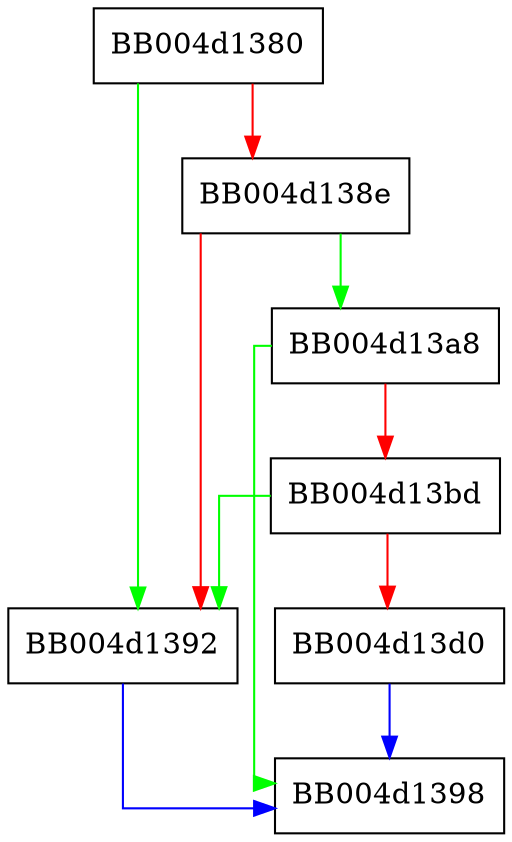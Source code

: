 digraph final_psk {
  node [shape="box"];
  graph [splines=ortho];
  BB004d1380 -> BB004d1392 [color="green"];
  BB004d1380 -> BB004d138e [color="red"];
  BB004d138e -> BB004d13a8 [color="green"];
  BB004d138e -> BB004d1392 [color="red"];
  BB004d1392 -> BB004d1398 [color="blue"];
  BB004d13a8 -> BB004d1398 [color="green"];
  BB004d13a8 -> BB004d13bd [color="red"];
  BB004d13bd -> BB004d1392 [color="green"];
  BB004d13bd -> BB004d13d0 [color="red"];
  BB004d13d0 -> BB004d1398 [color="blue"];
}
